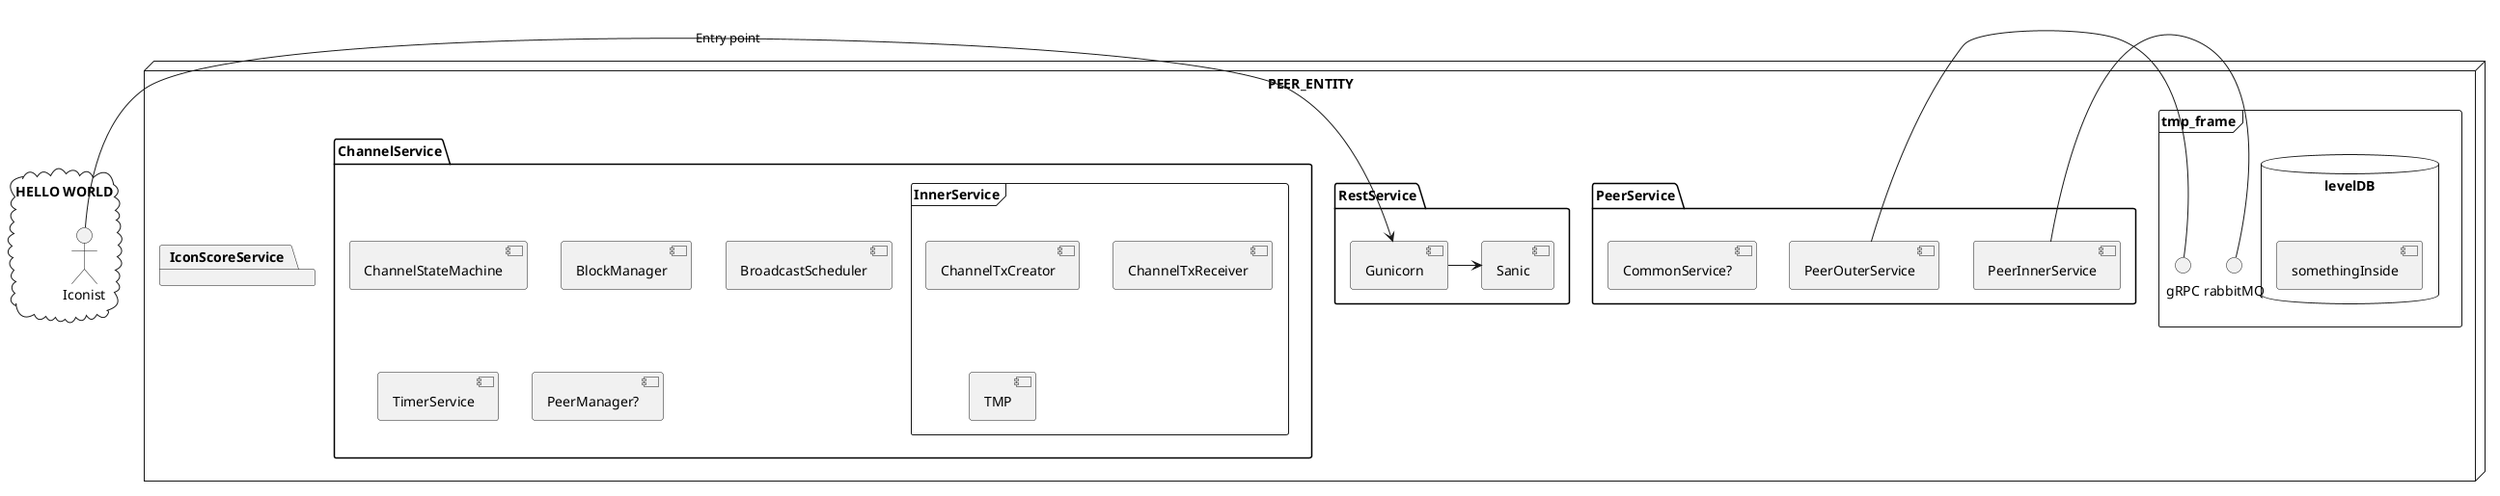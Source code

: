 @startuml


' =================
' == Declaration ==
' =================

cloud "HELLO WORLD" {
    actor Iconist
}

node PEER_ENTITY{

    frame tmp_frame {
        () rabbitMQ
        () gRPC
        database "levelDB" {
            [somethingInside]
        }
    }

    package "PeerService" {
        ' todo: frame or component. will be decided by passing times.
        [PeerInnerService]
        [PeerOuterService]
        [CommonService?]
    }

    package "RestService" {
        [Gunicorn]
        [Sanic]
    }

    package "ChannelService" {
        frame InnerService {
            [ChannelTxCreator]
            [ChannelTxReceiver]
        }
        [ChannelStateMachine]
        [BlockManager]
        [BroadcastScheduler]
        [TimerService]
        [PeerManager?]
    }

    package "IconScoreService" {
        frame InnerService {
            [TMP]
        }
    }

}

' ====================
' ==  RELATIONSHIP  ==
' ====================

' RestService
Iconist -> Gunicorn: Entry point
Gunicorn -> Sanic

' PeerService
PeerInnerService - rabbitMQ
PeerOuterService - gRPC

' ChannelService
' IconService

@enduml
